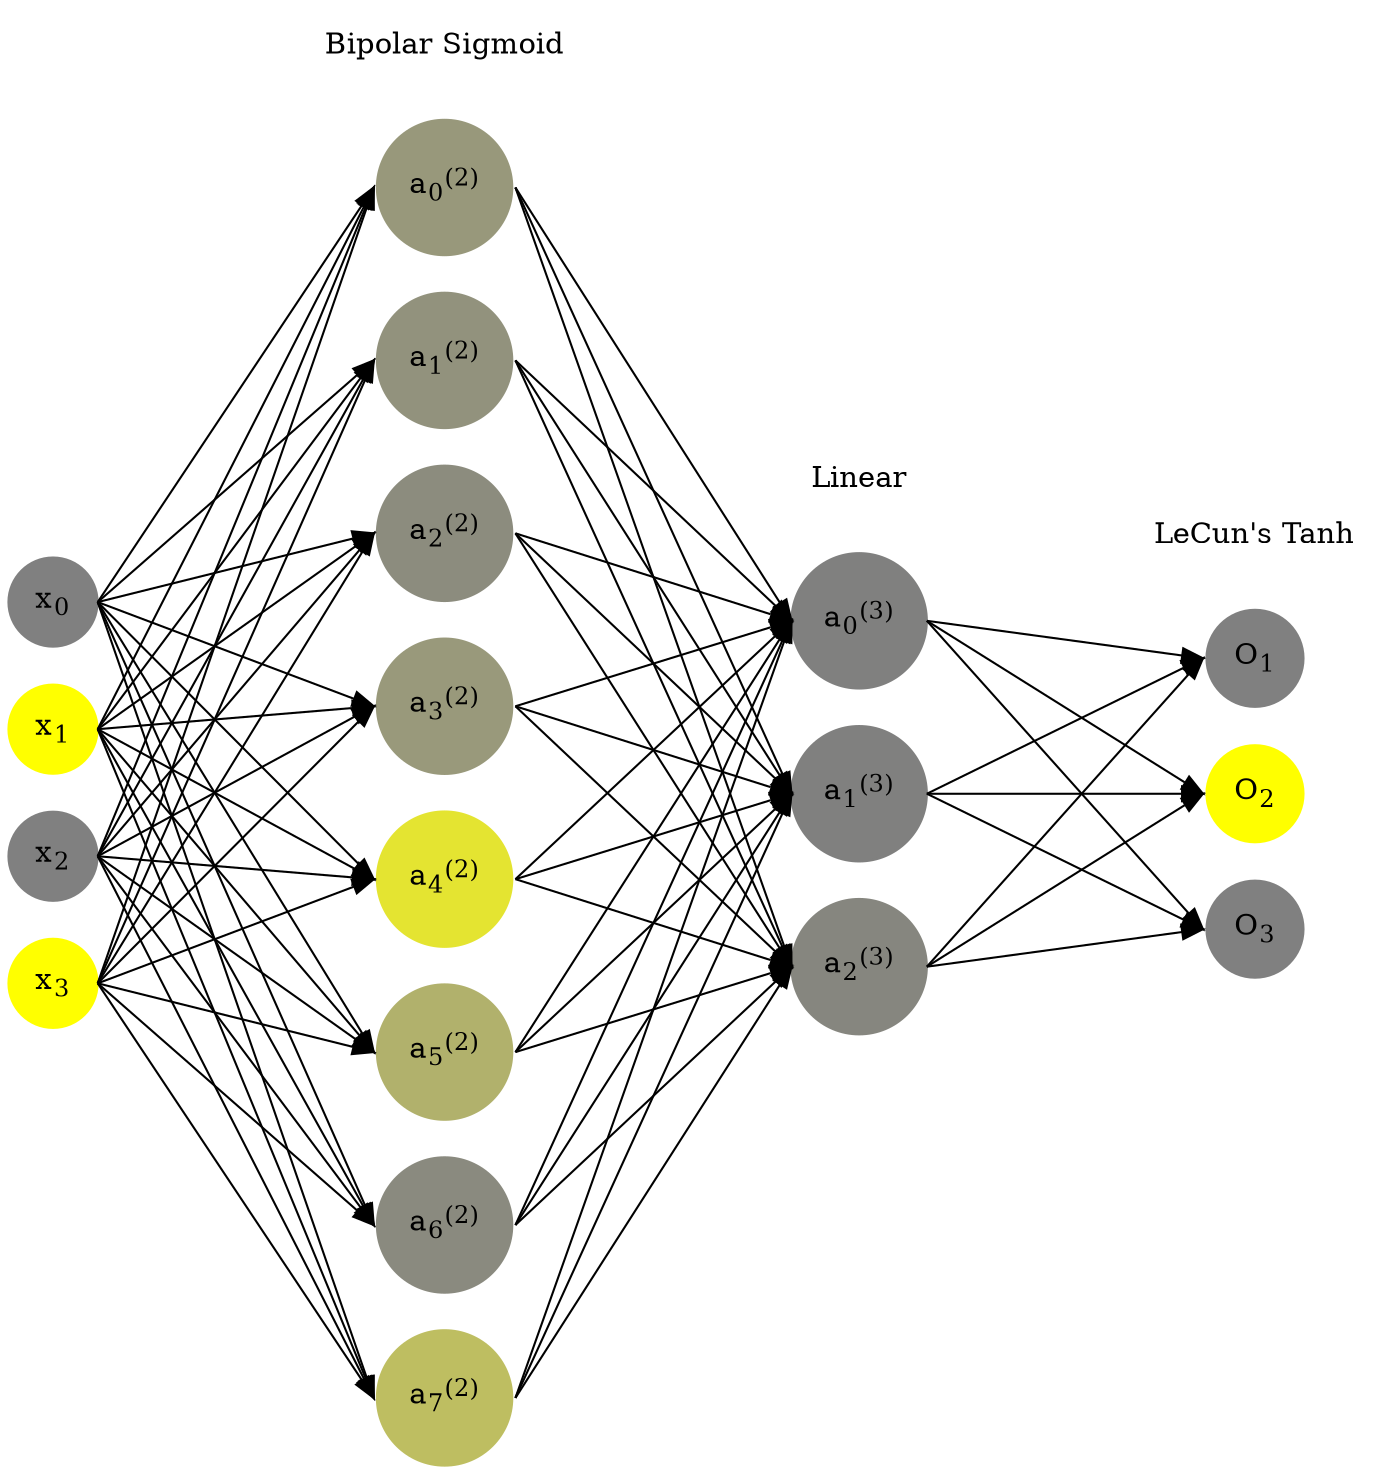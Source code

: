 digraph G {
	rankdir = LR;
	splines=false;
	edge[style=invis];
	ranksep= 1.4;
	{
	node [shape=circle, color="0.1667, 0.0, 0.5", style=filled, fillcolor="0.1667, 0.0, 0.5"];
	x0 [label=<x<sub>0</sub>>];
	}
	{
	node [shape=circle, color="0.1667, 1.0, 1.0", style=filled, fillcolor="0.1667, 1.0, 1.0"];
	x1 [label=<x<sub>1</sub>>];
	}
	{
	node [shape=circle, color="0.1667, 0.0, 0.5", style=filled, fillcolor="0.1667, 0.0, 0.5"];
	x2 [label=<x<sub>2</sub>>];
	}
	{
	node [shape=circle, color="0.1667, 1.0, 1.0", style=filled, fillcolor="0.1667, 1.0, 1.0"];
	x3 [label=<x<sub>3</sub>>];
	}
	{
	node [shape=circle, color="0.1667, 0.195149, 0.597574", style=filled, fillcolor="0.1667, 0.195149, 0.597574"];
	a02 [label=<a<sub>0</sub><sup>(2)</sup>>];
	}
	{
	node [shape=circle, color="0.1667, 0.144347, 0.572173", style=filled, fillcolor="0.1667, 0.144347, 0.572173"];
	a12 [label=<a<sub>1</sub><sup>(2)</sup>>];
	}
	{
	node [shape=circle, color="0.1667, 0.095874, 0.547937", style=filled, fillcolor="0.1667, 0.095874, 0.547937"];
	a22 [label=<a<sub>2</sub><sup>(2)</sup>>];
	}
	{
	node [shape=circle, color="0.1667, 0.196014, 0.598007", style=filled, fillcolor="0.1667, 0.196014, 0.598007"];
	a32 [label=<a<sub>3</sub><sup>(2)</sup>>];
	}
	{
	node [shape=circle, color="0.1667, 0.783102, 0.891551", style=filled, fillcolor="0.1667, 0.783102, 0.891551"];
	a42 [label=<a<sub>4</sub><sup>(2)</sup>>];
	}
	{
	node [shape=circle, color="0.1667, 0.386122, 0.693061", style=filled, fillcolor="0.1667, 0.386122, 0.693061"];
	a52 [label=<a<sub>5</sub><sup>(2)</sup>>];
	}
	{
	node [shape=circle, color="0.1667, 0.083022, 0.541511", style=filled, fillcolor="0.1667, 0.083022, 0.541511"];
	a62 [label=<a<sub>6</sub><sup>(2)</sup>>];
	}
	{
	node [shape=circle, color="0.1667, 0.487820, 0.743910", style=filled, fillcolor="0.1667, 0.487820, 0.743910"];
	a72 [label=<a<sub>7</sub><sup>(2)</sup>>];
	}
	{
	node [shape=circle, color="0.1667, 0.007538, 0.503769", style=filled, fillcolor="0.1667, 0.007538, 0.503769"];
	a03 [label=<a<sub>0</sub><sup>(3)</sup>>];
	}
	{
	node [shape=circle, color="0.1667, 0.001991, 0.500996", style=filled, fillcolor="0.1667, 0.001991, 0.500996"];
	a13 [label=<a<sub>1</sub><sup>(3)</sup>>];
	}
	{
	node [shape=circle, color="0.1667, 0.048128, 0.524064", style=filled, fillcolor="0.1667, 0.048128, 0.524064"];
	a23 [label=<a<sub>2</sub><sup>(3)</sup>>];
	}
	{
	node [shape=circle, color="0.1667, 0.0, 0.5", style=filled, fillcolor="0.1667, 0.0, 0.5"];
	O1 [label=<O<sub>1</sub>>];
	}
	{
	node [shape=circle, color="0.1667, 1.0, 1.0", style=filled, fillcolor="0.1667, 1.0, 1.0"];
	O2 [label=<O<sub>2</sub>>];
	}
	{
	node [shape=circle, color="0.1667, 0.0, 0.5", style=filled, fillcolor="0.1667, 0.0, 0.5"];
	O3 [label=<O<sub>3</sub>>];
	}
	{
	rank=same;
	x0->x1->x2->x3;
	}
	{
	rank=same;
	a02->a12->a22->a32->a42->a52->a62->a72;
	}
	{
	rank=same;
	a03->a13->a23;
	}
	{
	rank=same;
	O1->O2->O3;
	}
	l1 [shape=plaintext,label="Bipolar Sigmoid"];
	l1->a02;
	{rank=same; l1;a02};
	l2 [shape=plaintext,label="Linear"];
	l2->a03;
	{rank=same; l2;a03};
	l3 [shape=plaintext,label="LeCun's Tanh"];
	l3->O1;
	{rank=same; l3;O1};
edge[style=solid, tailport=e, headport=w];
	{x0;x1;x2;x3} -> {a02;a12;a22;a32;a42;a52;a62;a72};
	{a02;a12;a22;a32;a42;a52;a62;a72} -> {a03;a13;a23};
	{a03;a13;a23} -> {O1,O2,O3};
}